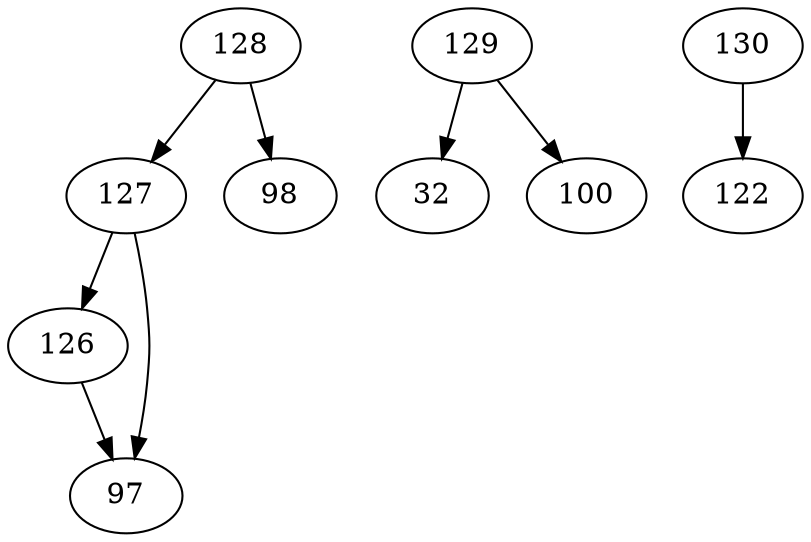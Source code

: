 digraph{
    126 -> {97,97}
    127 -> {126,97}
    128 -> {127,98}
    129 -> {32,100}
    130 -> {122,122}
}